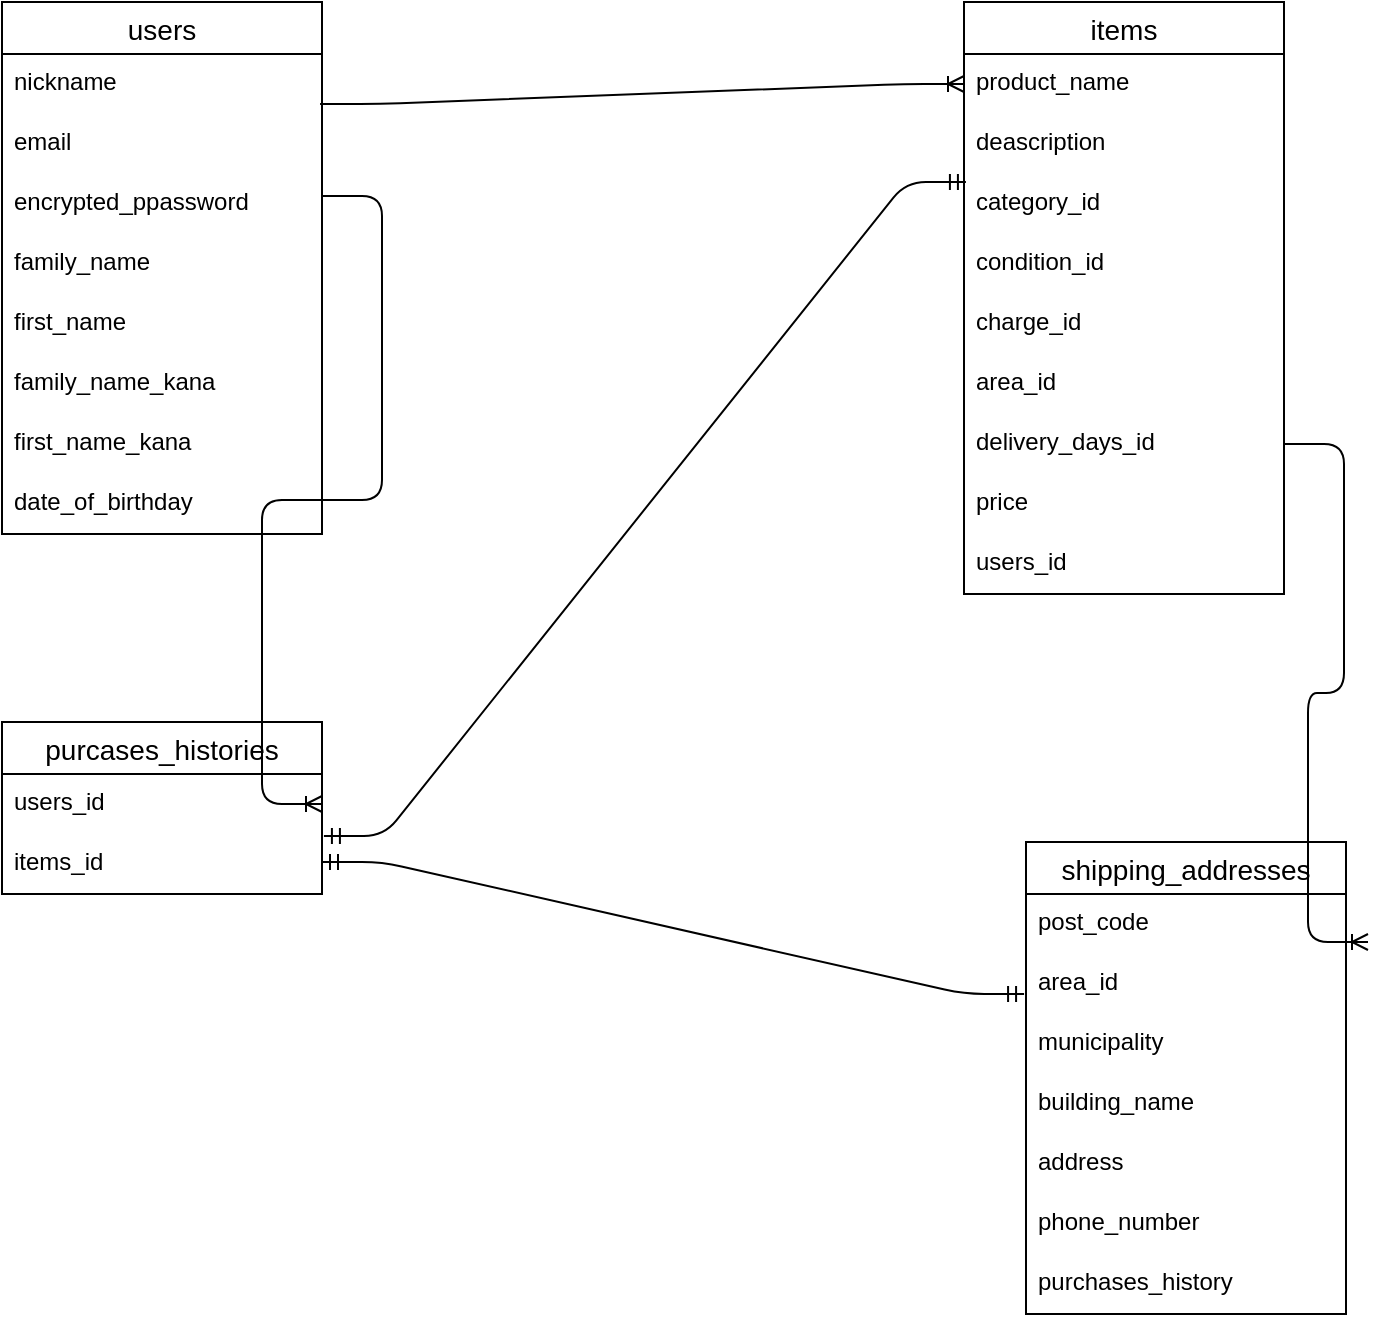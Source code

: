 <mxfile>
    <diagram id="0CHQlWMTXJTUCAGmkoMW" name="ページ1">
        <mxGraphModel dx="431" dy="319" grid="1" gridSize="10" guides="1" tooltips="1" connect="0" arrows="1" fold="1" page="1" pageScale="1" pageWidth="827" pageHeight="1169" math="0" shadow="0">
            <root>
                <mxCell id="0"/>
                <mxCell id="1" parent="0"/>
                <mxCell id="199" value="users" style="swimlane;fontStyle=0;childLayout=stackLayout;horizontal=1;startSize=26;horizontalStack=0;resizeParent=1;resizeParentMax=0;resizeLast=0;collapsible=1;marginBottom=0;align=center;fontSize=14;" vertex="1" parent="1">
                    <mxGeometry x="8" y="70" width="160" height="266" as="geometry"/>
                </mxCell>
                <mxCell id="200" value="nickname" style="text;strokeColor=none;fillColor=none;spacingLeft=4;spacingRight=4;overflow=hidden;rotatable=0;points=[[0,0.5],[1,0.5]];portConstraint=eastwest;fontSize=12;" vertex="1" parent="199">
                    <mxGeometry y="26" width="160" height="30" as="geometry"/>
                </mxCell>
                <mxCell id="201" value="email" style="text;strokeColor=none;fillColor=none;spacingLeft=4;spacingRight=4;overflow=hidden;rotatable=0;points=[[0,0.5],[1,0.5]];portConstraint=eastwest;fontSize=12;" vertex="1" parent="199">
                    <mxGeometry y="56" width="160" height="30" as="geometry"/>
                </mxCell>
                <mxCell id="202" value="encrypted_ppassword" style="text;strokeColor=none;fillColor=none;spacingLeft=4;spacingRight=4;overflow=hidden;rotatable=0;points=[[0,0.5],[1,0.5]];portConstraint=eastwest;fontSize=12;" vertex="1" parent="199">
                    <mxGeometry y="86" width="160" height="30" as="geometry"/>
                </mxCell>
                <mxCell id="205" value="family_name" style="text;strokeColor=none;fillColor=none;spacingLeft=4;spacingRight=4;overflow=hidden;rotatable=0;points=[[0,0.5],[1,0.5]];portConstraint=eastwest;fontSize=12;" vertex="1" parent="199">
                    <mxGeometry y="116" width="160" height="30" as="geometry"/>
                </mxCell>
                <mxCell id="265" value="first_name" style="text;strokeColor=none;fillColor=none;spacingLeft=4;spacingRight=4;overflow=hidden;rotatable=0;points=[[0,0.5],[1,0.5]];portConstraint=eastwest;fontSize=12;" vertex="1" parent="199">
                    <mxGeometry y="146" width="160" height="30" as="geometry"/>
                </mxCell>
                <mxCell id="208" value="family_name_kana" style="text;strokeColor=none;fillColor=none;spacingLeft=4;spacingRight=4;overflow=hidden;rotatable=0;points=[[0,0.5],[1,0.5]];portConstraint=eastwest;fontSize=12;" vertex="1" parent="199">
                    <mxGeometry y="176" width="160" height="30" as="geometry"/>
                </mxCell>
                <mxCell id="266" value="first_name_kana" style="text;strokeColor=none;fillColor=none;spacingLeft=4;spacingRight=4;overflow=hidden;rotatable=0;points=[[0,0.5],[1,0.5]];portConstraint=eastwest;fontSize=12;" vertex="1" parent="199">
                    <mxGeometry y="206" width="160" height="30" as="geometry"/>
                </mxCell>
                <mxCell id="207" value="date_of_birthday" style="text;strokeColor=none;fillColor=none;spacingLeft=4;spacingRight=4;overflow=hidden;rotatable=0;points=[[0,0.5],[1,0.5]];portConstraint=eastwest;fontSize=12;" vertex="1" parent="199">
                    <mxGeometry y="236" width="160" height="30" as="geometry"/>
                </mxCell>
                <mxCell id="209" value="items" style="swimlane;fontStyle=0;childLayout=stackLayout;horizontal=1;startSize=26;horizontalStack=0;resizeParent=1;resizeParentMax=0;resizeLast=0;collapsible=1;marginBottom=0;align=center;fontSize=14;" vertex="1" parent="1">
                    <mxGeometry x="489" y="70" width="160" height="296" as="geometry"/>
                </mxCell>
                <mxCell id="211" value="product_name" style="text;strokeColor=none;fillColor=none;spacingLeft=4;spacingRight=4;overflow=hidden;rotatable=0;points=[[0,0.5],[1,0.5]];portConstraint=eastwest;fontSize=12;" vertex="1" parent="209">
                    <mxGeometry y="26" width="160" height="30" as="geometry"/>
                </mxCell>
                <mxCell id="212" value="deascription" style="text;strokeColor=none;fillColor=none;spacingLeft=4;spacingRight=4;overflow=hidden;rotatable=0;points=[[0,0.5],[1,0.5]];portConstraint=eastwest;fontSize=12;" vertex="1" parent="209">
                    <mxGeometry y="56" width="160" height="30" as="geometry"/>
                </mxCell>
                <mxCell id="213" value="category_id" style="text;strokeColor=none;fillColor=none;spacingLeft=4;spacingRight=4;overflow=hidden;rotatable=0;points=[[0,0.5],[1,0.5]];portConstraint=eastwest;fontSize=12;" vertex="1" parent="209">
                    <mxGeometry y="86" width="160" height="30" as="geometry"/>
                </mxCell>
                <mxCell id="214" value="condition_id" style="text;strokeColor=none;fillColor=none;spacingLeft=4;spacingRight=4;overflow=hidden;rotatable=0;points=[[0,0.5],[1,0.5]];portConstraint=eastwest;fontSize=12;" vertex="1" parent="209">
                    <mxGeometry y="116" width="160" height="30" as="geometry"/>
                </mxCell>
                <mxCell id="271" value="charge_id" style="text;strokeColor=none;fillColor=none;spacingLeft=4;spacingRight=4;overflow=hidden;rotatable=0;points=[[0,0.5],[1,0.5]];portConstraint=eastwest;fontSize=12;" vertex="1" parent="209">
                    <mxGeometry y="146" width="160" height="30" as="geometry"/>
                </mxCell>
                <mxCell id="270" value="area_id" style="text;strokeColor=none;fillColor=none;spacingLeft=4;spacingRight=4;overflow=hidden;rotatable=0;points=[[0,0.5],[1,0.5]];portConstraint=eastwest;fontSize=12;" vertex="1" parent="209">
                    <mxGeometry y="176" width="160" height="30" as="geometry"/>
                </mxCell>
                <mxCell id="216" value="delivery_days_id" style="text;strokeColor=none;fillColor=none;spacingLeft=4;spacingRight=4;overflow=hidden;rotatable=0;points=[[0,0.5],[1,0.5]];portConstraint=eastwest;fontSize=12;" vertex="1" parent="209">
                    <mxGeometry y="206" width="160" height="30" as="geometry"/>
                </mxCell>
                <mxCell id="220" value="price" style="text;strokeColor=none;fillColor=none;spacingLeft=4;spacingRight=4;overflow=hidden;rotatable=0;points=[[0,0.5],[1,0.5]];portConstraint=eastwest;fontSize=12;" vertex="1" parent="209">
                    <mxGeometry y="236" width="160" height="30" as="geometry"/>
                </mxCell>
                <mxCell id="260" value="users_id" style="text;strokeColor=none;fillColor=none;spacingLeft=4;spacingRight=4;overflow=hidden;rotatable=0;points=[[0,0.5],[1,0.5]];portConstraint=eastwest;fontSize=12;" vertex="1" parent="209">
                    <mxGeometry y="266" width="160" height="30" as="geometry"/>
                </mxCell>
                <mxCell id="221" value="purcases_histories" style="swimlane;fontStyle=0;childLayout=stackLayout;horizontal=1;startSize=26;horizontalStack=0;resizeParent=1;resizeParentMax=0;resizeLast=0;collapsible=1;marginBottom=0;align=center;fontSize=14;" vertex="1" parent="1">
                    <mxGeometry x="8" y="430" width="160" height="86" as="geometry"/>
                </mxCell>
                <mxCell id="227" value="users_id" style="text;strokeColor=none;fillColor=none;spacingLeft=4;spacingRight=4;overflow=hidden;rotatable=0;points=[[0,0.5],[1,0.5]];portConstraint=eastwest;fontSize=12;" vertex="1" parent="221">
                    <mxGeometry y="26" width="160" height="30" as="geometry"/>
                </mxCell>
                <mxCell id="261" value="items_id" style="text;strokeColor=none;fillColor=none;spacingLeft=4;spacingRight=4;overflow=hidden;rotatable=0;points=[[0,0.5],[1,0.5]];portConstraint=eastwest;fontSize=12;" vertex="1" parent="221">
                    <mxGeometry y="56" width="160" height="30" as="geometry"/>
                </mxCell>
                <mxCell id="229" value="shipping_addresses" style="swimlane;fontStyle=0;childLayout=stackLayout;horizontal=1;startSize=26;horizontalStack=0;resizeParent=1;resizeParentMax=0;resizeLast=0;collapsible=1;marginBottom=0;align=center;fontSize=14;" vertex="1" parent="1">
                    <mxGeometry x="520" y="490" width="160" height="236" as="geometry"/>
                </mxCell>
                <mxCell id="230" value="post_code" style="text;strokeColor=none;fillColor=none;spacingLeft=4;spacingRight=4;overflow=hidden;rotatable=0;points=[[0,0.5],[1,0.5]];portConstraint=eastwest;fontSize=12;" vertex="1" parent="229">
                    <mxGeometry y="26" width="160" height="30" as="geometry"/>
                </mxCell>
                <mxCell id="231" value="area_id" style="text;strokeColor=none;fillColor=none;spacingLeft=4;spacingRight=4;overflow=hidden;rotatable=0;points=[[0,0.5],[1,0.5]];portConstraint=eastwest;fontSize=12;" vertex="1" parent="229">
                    <mxGeometry y="56" width="160" height="30" as="geometry"/>
                </mxCell>
                <mxCell id="232" value="municipality" style="text;strokeColor=none;fillColor=none;spacingLeft=4;spacingRight=4;overflow=hidden;rotatable=0;points=[[0,0.5],[1,0.5]];portConstraint=eastwest;fontSize=12;" vertex="1" parent="229">
                    <mxGeometry y="86" width="160" height="30" as="geometry"/>
                </mxCell>
                <mxCell id="276" value="building_name" style="text;strokeColor=none;fillColor=none;spacingLeft=4;spacingRight=4;overflow=hidden;rotatable=0;points=[[0,0.5],[1,0.5]];portConstraint=eastwest;fontSize=12;" vertex="1" parent="229">
                    <mxGeometry y="116" width="160" height="30" as="geometry"/>
                </mxCell>
                <mxCell id="273" value="address" style="text;strokeColor=none;fillColor=none;spacingLeft=4;spacingRight=4;overflow=hidden;rotatable=0;points=[[0,0.5],[1,0.5]];portConstraint=eastwest;fontSize=12;" vertex="1" parent="229">
                    <mxGeometry y="146" width="160" height="30" as="geometry"/>
                </mxCell>
                <mxCell id="274" value="phone_number" style="text;strokeColor=none;fillColor=none;spacingLeft=4;spacingRight=4;overflow=hidden;rotatable=0;points=[[0,0.5],[1,0.5]];portConstraint=eastwest;fontSize=12;" vertex="1" parent="229">
                    <mxGeometry y="176" width="160" height="30" as="geometry"/>
                </mxCell>
                <mxCell id="275" value="purchases_history" style="text;strokeColor=none;fillColor=none;spacingLeft=4;spacingRight=4;overflow=hidden;rotatable=0;points=[[0,0.5],[1,0.5]];portConstraint=eastwest;fontSize=12;" vertex="1" parent="229">
                    <mxGeometry y="206" width="160" height="30" as="geometry"/>
                </mxCell>
                <mxCell id="248" value="" style="edgeStyle=entityRelationEdgeStyle;fontSize=12;html=1;endArrow=ERmandOne;startArrow=ERmandOne;exitX=1.006;exitY=0.567;exitDx=0;exitDy=0;exitPerimeter=0;entryX=-0.006;entryY=0.667;entryDx=0;entryDy=0;entryPerimeter=0;" edge="1" parent="1" target="231">
                    <mxGeometry width="100" height="100" relative="1" as="geometry">
                        <mxPoint x="168.0" y="500" as="sourcePoint"/>
                        <mxPoint x="479.04" y="501.99" as="targetPoint"/>
                    </mxGeometry>
                </mxCell>
                <mxCell id="256" value="" style="edgeStyle=entityRelationEdgeStyle;fontSize=12;html=1;endArrow=ERoneToMany;exitX=0.994;exitY=-0.167;exitDx=0;exitDy=0;exitPerimeter=0;" edge="1" parent="1" source="201" target="211">
                    <mxGeometry width="100" height="100" relative="1" as="geometry">
                        <mxPoint x="314" y="250" as="sourcePoint"/>
                        <mxPoint x="450" y="150" as="targetPoint"/>
                    </mxGeometry>
                </mxCell>
                <mxCell id="259" value="" style="edgeStyle=entityRelationEdgeStyle;fontSize=12;html=1;endArrow=ERoneToMany;entryX=1.013;entryY=0.667;entryDx=0;entryDy=0;entryPerimeter=0;" edge="1" parent="1" source="216" target="234">
                    <mxGeometry width="100" height="100" relative="1" as="geometry">
                        <mxPoint x="450" y="290" as="sourcePoint"/>
                        <mxPoint x="691" y="540" as="targetPoint"/>
                    </mxGeometry>
                </mxCell>
                <mxCell id="267" value="" style="edgeStyle=entityRelationEdgeStyle;fontSize=12;html=1;endArrow=ERoneToMany;exitX=1;exitY=0.367;exitDx=0;exitDy=0;exitPerimeter=0;" edge="1" parent="1" source="202">
                    <mxGeometry width="100" height="100" relative="1" as="geometry">
                        <mxPoint x="80" y="330" as="sourcePoint"/>
                        <mxPoint x="168" y="471" as="targetPoint"/>
                    </mxGeometry>
                </mxCell>
                <mxCell id="268" value="" style="edgeStyle=entityRelationEdgeStyle;fontSize=12;html=1;endArrow=ERmandOne;startArrow=ERmandOne;entryX=0.006;entryY=0.133;entryDx=0;entryDy=0;entryPerimeter=0;exitX=1.006;exitY=1.033;exitDx=0;exitDy=0;exitPerimeter=0;" edge="1" parent="1" source="227" target="213">
                    <mxGeometry width="100" height="100" relative="1" as="geometry">
                        <mxPoint x="171.04" y="453.99" as="sourcePoint"/>
                        <mxPoint x="679.96" y="360" as="targetPoint"/>
                    </mxGeometry>
                </mxCell>
            </root>
        </mxGraphModel>
    </diagram>
</mxfile>